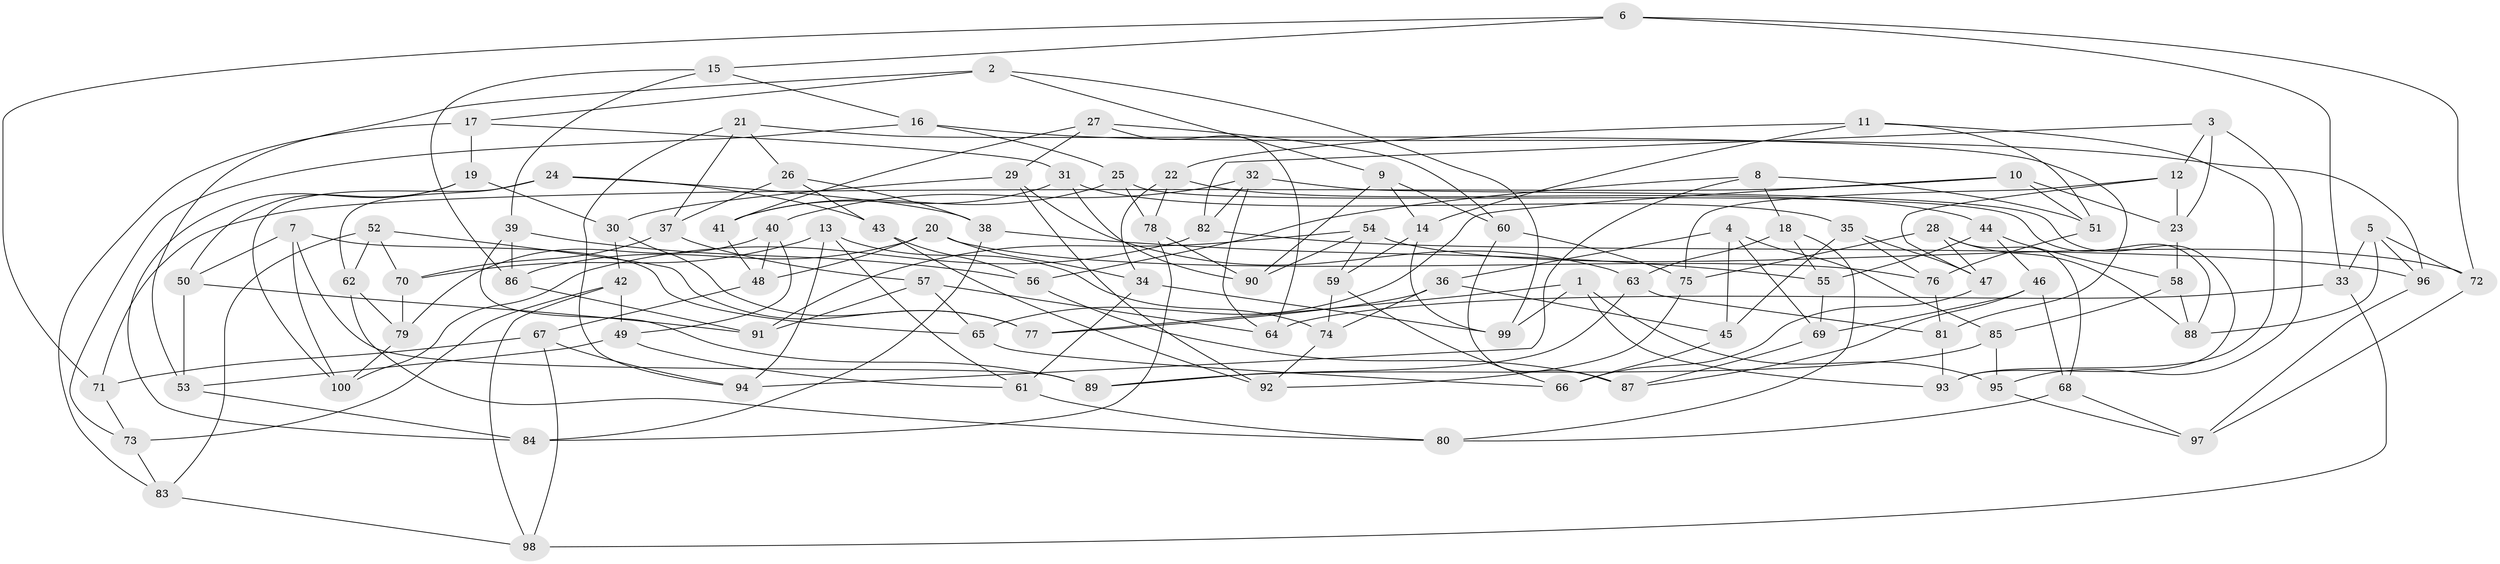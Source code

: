 // Generated by graph-tools (version 1.1) at 2025/11/02/21/25 10:11:16]
// undirected, 100 vertices, 200 edges
graph export_dot {
graph [start="1"]
  node [color=gray90,style=filled];
  1;
  2;
  3;
  4;
  5;
  6;
  7;
  8;
  9;
  10;
  11;
  12;
  13;
  14;
  15;
  16;
  17;
  18;
  19;
  20;
  21;
  22;
  23;
  24;
  25;
  26;
  27;
  28;
  29;
  30;
  31;
  32;
  33;
  34;
  35;
  36;
  37;
  38;
  39;
  40;
  41;
  42;
  43;
  44;
  45;
  46;
  47;
  48;
  49;
  50;
  51;
  52;
  53;
  54;
  55;
  56;
  57;
  58;
  59;
  60;
  61;
  62;
  63;
  64;
  65;
  66;
  67;
  68;
  69;
  70;
  71;
  72;
  73;
  74;
  75;
  76;
  77;
  78;
  79;
  80;
  81;
  82;
  83;
  84;
  85;
  86;
  87;
  88;
  89;
  90;
  91;
  92;
  93;
  94;
  95;
  96;
  97;
  98;
  99;
  100;
  1 -- 77;
  1 -- 93;
  1 -- 99;
  1 -- 95;
  2 -- 53;
  2 -- 17;
  2 -- 99;
  2 -- 9;
  3 -- 23;
  3 -- 12;
  3 -- 82;
  3 -- 95;
  4 -- 45;
  4 -- 36;
  4 -- 85;
  4 -- 69;
  5 -- 88;
  5 -- 72;
  5 -- 96;
  5 -- 33;
  6 -- 15;
  6 -- 72;
  6 -- 33;
  6 -- 71;
  7 -- 89;
  7 -- 50;
  7 -- 65;
  7 -- 100;
  8 -- 51;
  8 -- 18;
  8 -- 56;
  8 -- 94;
  9 -- 14;
  9 -- 90;
  9 -- 60;
  10 -- 65;
  10 -- 71;
  10 -- 23;
  10 -- 51;
  11 -- 93;
  11 -- 51;
  11 -- 14;
  11 -- 22;
  12 -- 75;
  12 -- 47;
  12 -- 23;
  13 -- 94;
  13 -- 74;
  13 -- 70;
  13 -- 61;
  14 -- 99;
  14 -- 59;
  15 -- 86;
  15 -- 39;
  15 -- 16;
  16 -- 73;
  16 -- 25;
  16 -- 96;
  17 -- 83;
  17 -- 19;
  17 -- 31;
  18 -- 80;
  18 -- 55;
  18 -- 63;
  19 -- 50;
  19 -- 84;
  19 -- 30;
  20 -- 48;
  20 -- 76;
  20 -- 34;
  20 -- 86;
  21 -- 94;
  21 -- 81;
  21 -- 37;
  21 -- 26;
  22 -- 34;
  22 -- 44;
  22 -- 78;
  23 -- 58;
  24 -- 43;
  24 -- 38;
  24 -- 100;
  24 -- 62;
  25 -- 88;
  25 -- 41;
  25 -- 78;
  26 -- 37;
  26 -- 43;
  26 -- 38;
  27 -- 29;
  27 -- 60;
  27 -- 41;
  27 -- 64;
  28 -- 88;
  28 -- 68;
  28 -- 47;
  28 -- 75;
  29 -- 30;
  29 -- 63;
  29 -- 92;
  30 -- 77;
  30 -- 42;
  31 -- 35;
  31 -- 90;
  31 -- 41;
  32 -- 64;
  32 -- 93;
  32 -- 40;
  32 -- 82;
  33 -- 64;
  33 -- 98;
  34 -- 61;
  34 -- 99;
  35 -- 45;
  35 -- 47;
  35 -- 76;
  36 -- 74;
  36 -- 77;
  36 -- 45;
  37 -- 70;
  37 -- 57;
  38 -- 55;
  38 -- 84;
  39 -- 89;
  39 -- 86;
  39 -- 56;
  40 -- 48;
  40 -- 49;
  40 -- 79;
  41 -- 48;
  42 -- 98;
  42 -- 73;
  42 -- 49;
  43 -- 56;
  43 -- 92;
  44 -- 46;
  44 -- 58;
  44 -- 55;
  45 -- 66;
  46 -- 87;
  46 -- 68;
  46 -- 69;
  47 -- 66;
  48 -- 67;
  49 -- 53;
  49 -- 61;
  50 -- 53;
  50 -- 91;
  51 -- 76;
  52 -- 83;
  52 -- 70;
  52 -- 62;
  52 -- 77;
  53 -- 84;
  54 -- 90;
  54 -- 72;
  54 -- 91;
  54 -- 59;
  55 -- 69;
  56 -- 87;
  57 -- 64;
  57 -- 91;
  57 -- 65;
  58 -- 85;
  58 -- 88;
  59 -- 74;
  59 -- 66;
  60 -- 87;
  60 -- 75;
  61 -- 80;
  62 -- 79;
  62 -- 80;
  63 -- 81;
  63 -- 89;
  65 -- 66;
  67 -- 71;
  67 -- 98;
  67 -- 94;
  68 -- 97;
  68 -- 80;
  69 -- 87;
  70 -- 79;
  71 -- 73;
  72 -- 97;
  73 -- 83;
  74 -- 92;
  75 -- 92;
  76 -- 81;
  78 -- 90;
  78 -- 84;
  79 -- 100;
  81 -- 93;
  82 -- 100;
  82 -- 96;
  83 -- 98;
  85 -- 89;
  85 -- 95;
  86 -- 91;
  95 -- 97;
  96 -- 97;
}
